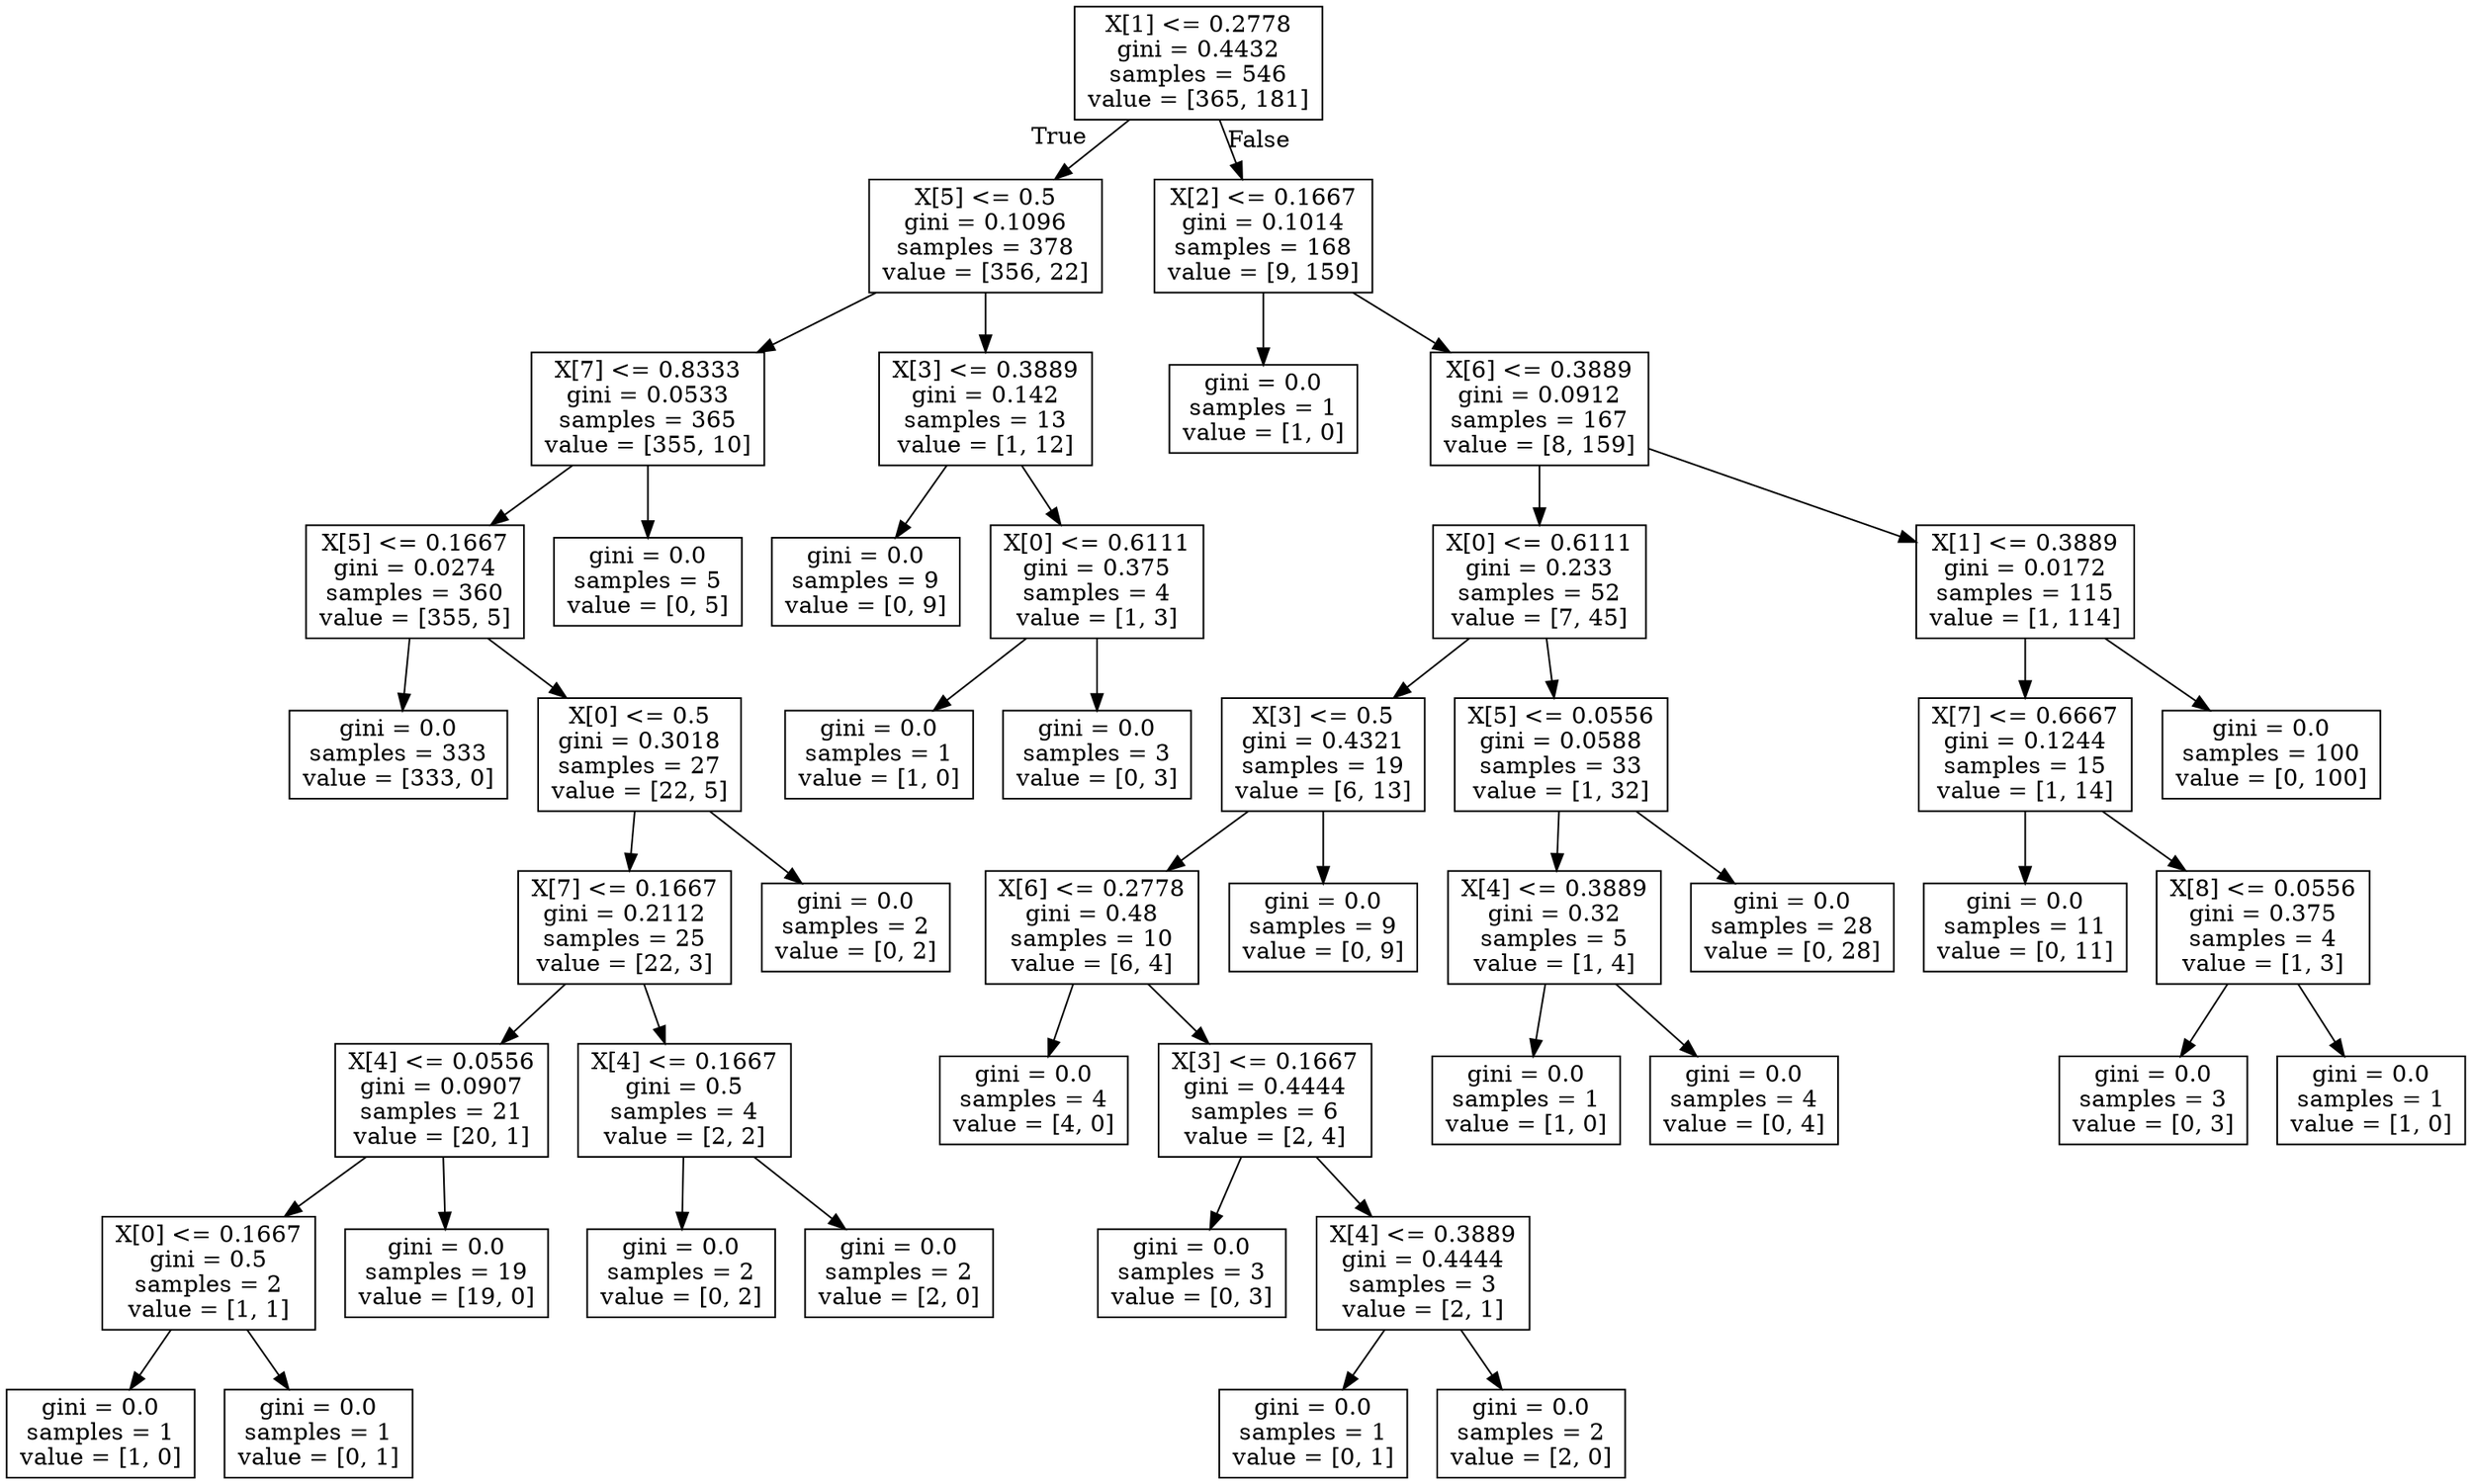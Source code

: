 digraph Tree {
node [shape=box] ;
0 [label="X[1] <= 0.2778\ngini = 0.4432\nsamples = 546\nvalue = [365, 181]"] ;
1 [label="X[5] <= 0.5\ngini = 0.1096\nsamples = 378\nvalue = [356, 22]"] ;
0 -> 1 [labeldistance=2.5, labelangle=45, headlabel="True"] ;
2 [label="X[7] <= 0.8333\ngini = 0.0533\nsamples = 365\nvalue = [355, 10]"] ;
1 -> 2 ;
3 [label="X[5] <= 0.1667\ngini = 0.0274\nsamples = 360\nvalue = [355, 5]"] ;
2 -> 3 ;
4 [label="gini = 0.0\nsamples = 333\nvalue = [333, 0]"] ;
3 -> 4 ;
5 [label="X[0] <= 0.5\ngini = 0.3018\nsamples = 27\nvalue = [22, 5]"] ;
3 -> 5 ;
6 [label="X[7] <= 0.1667\ngini = 0.2112\nsamples = 25\nvalue = [22, 3]"] ;
5 -> 6 ;
7 [label="X[4] <= 0.0556\ngini = 0.0907\nsamples = 21\nvalue = [20, 1]"] ;
6 -> 7 ;
8 [label="X[0] <= 0.1667\ngini = 0.5\nsamples = 2\nvalue = [1, 1]"] ;
7 -> 8 ;
9 [label="gini = 0.0\nsamples = 1\nvalue = [1, 0]"] ;
8 -> 9 ;
10 [label="gini = 0.0\nsamples = 1\nvalue = [0, 1]"] ;
8 -> 10 ;
11 [label="gini = 0.0\nsamples = 19\nvalue = [19, 0]"] ;
7 -> 11 ;
12 [label="X[4] <= 0.1667\ngini = 0.5\nsamples = 4\nvalue = [2, 2]"] ;
6 -> 12 ;
13 [label="gini = 0.0\nsamples = 2\nvalue = [0, 2]"] ;
12 -> 13 ;
14 [label="gini = 0.0\nsamples = 2\nvalue = [2, 0]"] ;
12 -> 14 ;
15 [label="gini = 0.0\nsamples = 2\nvalue = [0, 2]"] ;
5 -> 15 ;
16 [label="gini = 0.0\nsamples = 5\nvalue = [0, 5]"] ;
2 -> 16 ;
17 [label="X[3] <= 0.3889\ngini = 0.142\nsamples = 13\nvalue = [1, 12]"] ;
1 -> 17 ;
18 [label="gini = 0.0\nsamples = 9\nvalue = [0, 9]"] ;
17 -> 18 ;
19 [label="X[0] <= 0.6111\ngini = 0.375\nsamples = 4\nvalue = [1, 3]"] ;
17 -> 19 ;
20 [label="gini = 0.0\nsamples = 1\nvalue = [1, 0]"] ;
19 -> 20 ;
21 [label="gini = 0.0\nsamples = 3\nvalue = [0, 3]"] ;
19 -> 21 ;
22 [label="X[2] <= 0.1667\ngini = 0.1014\nsamples = 168\nvalue = [9, 159]"] ;
0 -> 22 [labeldistance=2.5, labelangle=-45, headlabel="False"] ;
23 [label="gini = 0.0\nsamples = 1\nvalue = [1, 0]"] ;
22 -> 23 ;
24 [label="X[6] <= 0.3889\ngini = 0.0912\nsamples = 167\nvalue = [8, 159]"] ;
22 -> 24 ;
25 [label="X[0] <= 0.6111\ngini = 0.233\nsamples = 52\nvalue = [7, 45]"] ;
24 -> 25 ;
26 [label="X[3] <= 0.5\ngini = 0.4321\nsamples = 19\nvalue = [6, 13]"] ;
25 -> 26 ;
27 [label="X[6] <= 0.2778\ngini = 0.48\nsamples = 10\nvalue = [6, 4]"] ;
26 -> 27 ;
28 [label="gini = 0.0\nsamples = 4\nvalue = [4, 0]"] ;
27 -> 28 ;
29 [label="X[3] <= 0.1667\ngini = 0.4444\nsamples = 6\nvalue = [2, 4]"] ;
27 -> 29 ;
30 [label="gini = 0.0\nsamples = 3\nvalue = [0, 3]"] ;
29 -> 30 ;
31 [label="X[4] <= 0.3889\ngini = 0.4444\nsamples = 3\nvalue = [2, 1]"] ;
29 -> 31 ;
32 [label="gini = 0.0\nsamples = 1\nvalue = [0, 1]"] ;
31 -> 32 ;
33 [label="gini = 0.0\nsamples = 2\nvalue = [2, 0]"] ;
31 -> 33 ;
34 [label="gini = 0.0\nsamples = 9\nvalue = [0, 9]"] ;
26 -> 34 ;
35 [label="X[5] <= 0.0556\ngini = 0.0588\nsamples = 33\nvalue = [1, 32]"] ;
25 -> 35 ;
36 [label="X[4] <= 0.3889\ngini = 0.32\nsamples = 5\nvalue = [1, 4]"] ;
35 -> 36 ;
37 [label="gini = 0.0\nsamples = 1\nvalue = [1, 0]"] ;
36 -> 37 ;
38 [label="gini = 0.0\nsamples = 4\nvalue = [0, 4]"] ;
36 -> 38 ;
39 [label="gini = 0.0\nsamples = 28\nvalue = [0, 28]"] ;
35 -> 39 ;
40 [label="X[1] <= 0.3889\ngini = 0.0172\nsamples = 115\nvalue = [1, 114]"] ;
24 -> 40 ;
41 [label="X[7] <= 0.6667\ngini = 0.1244\nsamples = 15\nvalue = [1, 14]"] ;
40 -> 41 ;
42 [label="gini = 0.0\nsamples = 11\nvalue = [0, 11]"] ;
41 -> 42 ;
43 [label="X[8] <= 0.0556\ngini = 0.375\nsamples = 4\nvalue = [1, 3]"] ;
41 -> 43 ;
44 [label="gini = 0.0\nsamples = 3\nvalue = [0, 3]"] ;
43 -> 44 ;
45 [label="gini = 0.0\nsamples = 1\nvalue = [1, 0]"] ;
43 -> 45 ;
46 [label="gini = 0.0\nsamples = 100\nvalue = [0, 100]"] ;
40 -> 46 ;
}
